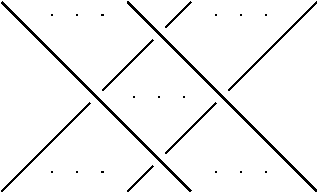 #FIG 3.2
Landscape
Center
Metric
A4      
100.00
Single
-2
1200 2
6 0 0 2250 1350
2 1 0 1 0 7 50 0 -1 0.000 0 0 7 0 0 2
	 0 0 1350 1350
2 1 0 1 0 7 50 0 -1 0.000 0 0 7 0 0 2
	 900 0 2250 1350
2 1 0 1 0 7 50 0 -1 0.000 0 0 7 0 0 2
	 0 1350 630 720
2 1 0 1 0 7 50 0 -1 0.000 0 0 7 0 0 2
	 1350 0 1170 180
2 1 0 1 0 7 50 0 -1 0.000 0 0 7 0 0 2
	 1080 270 720 630
2 1 0 1 0 7 50 0 -1 0.000 0 0 7 0 0 2
	 1620 630 2250 0
2 1 0 1 0 7 50 0 -1 0.000 0 0 7 0 0 2
	 1530 720 1170 1080
2 1 0 1 0 7 50 0 -1 0.000 0 0 7 0 0 2
	 1080 1170 900 1350
-6
6 360 90 1890 135
6 1530 90 1890 135
2 1 0 1 0 7 50 0 -1 0.000 0 0 -1 0 0 1
	 1530 90
2 1 0 1 0 7 50 0 -1 0.000 0 0 -1 0 0 1
	 1710 90
2 1 0 1 0 7 50 0 -1 0.000 0 0 -1 0 0 1
	 1890 90
-6
6 360 90 720 135
2 1 0 1 0 7 50 0 -1 0.000 0 0 -1 0 0 1
	 360 90
2 1 0 1 0 7 50 0 -1 0.000 0 0 -1 0 0 1
	 540 90
2 1 0 1 0 7 50 0 -1 0.000 0 0 -1 0 0 1
	 720 90
-6
-6
6 1530 1215 1890 1260
2 1 0 1 0 7 50 0 -1 0.000 0 0 -1 0 0 1
	 1530 1215
2 1 0 1 0 7 50 0 -1 0.000 0 0 -1 0 0 1
	 1710 1215
2 1 0 1 0 7 50 0 -1 0.000 0 0 -1 0 0 1
	 1890 1215
-6
6 360 1215 720 1260
2 1 0 1 0 7 50 0 -1 0.000 0 0 -1 0 0 1
	 360 1215
2 1 0 1 0 7 50 0 -1 0.000 0 0 -1 0 0 1
	 540 1215
2 1 0 1 0 7 50 0 -1 0.000 0 0 -1 0 0 1
	 720 1215
-6
6 945 675 1305 720
2 1 0 1 0 7 50 0 -1 0.000 0 0 -1 0 0 1
	 945 675
2 1 0 1 0 7 50 0 -1 0.000 0 0 -1 0 0 1
	 1125 675
2 1 0 1 0 7 50 0 -1 0.000 0 0 -1 0 0 1
	 1305 675
-6
